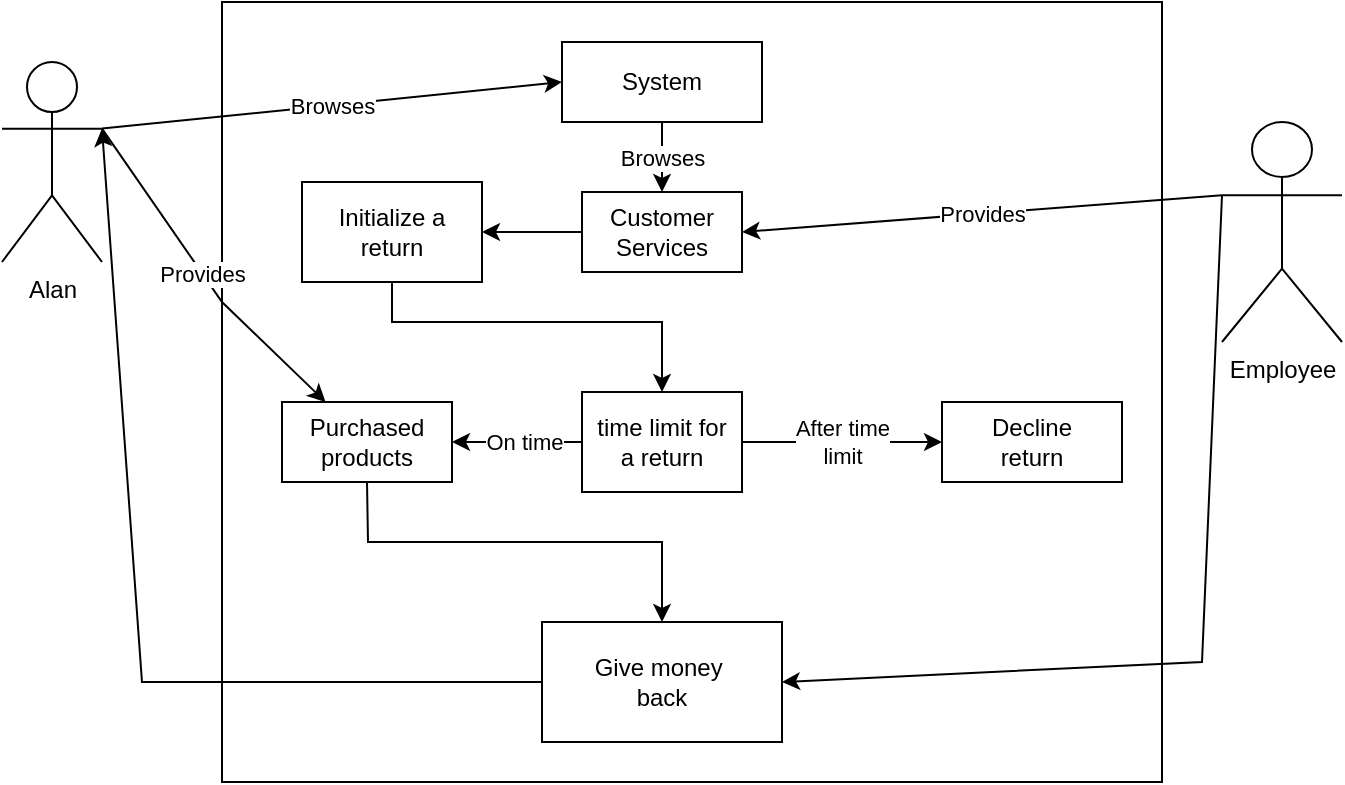<mxfile version="20.3.1" type="github">
  <diagram id="R2lEEEUBdFMjLlhIrx00" name="Page-1">
    <mxGraphModel dx="1038" dy="579" grid="1" gridSize="10" guides="1" tooltips="1" connect="1" arrows="1" fold="1" page="1" pageScale="1" pageWidth="850" pageHeight="1100" math="0" shadow="0" extFonts="Permanent Marker^https://fonts.googleapis.com/css?family=Permanent+Marker">
      <root>
        <mxCell id="0" />
        <mxCell id="1" parent="0" />
        <mxCell id="ufsUhYkp5vJnKj7_VMG8-1" value="" style="rounded=0;whiteSpace=wrap;html=1;" parent="1" vertex="1">
          <mxGeometry x="150" y="120" width="470" height="390" as="geometry" />
        </mxCell>
        <mxCell id="ufsUhYkp5vJnKj7_VMG8-2" value="Alan" style="shape=umlActor;verticalLabelPosition=bottom;verticalAlign=top;html=1;outlineConnect=0;" parent="1" vertex="1">
          <mxGeometry x="40" y="150" width="50" height="100" as="geometry" />
        </mxCell>
        <mxCell id="ufsUhYkp5vJnKj7_VMG8-3" value="System" style="rounded=0;whiteSpace=wrap;html=1;" parent="1" vertex="1">
          <mxGeometry x="320" y="140" width="100" height="40" as="geometry" />
        </mxCell>
        <mxCell id="ufsUhYkp5vJnKj7_VMG8-6" value="Browses" style="endArrow=classic;html=1;rounded=0;exitX=1;exitY=0.333;exitDx=0;exitDy=0;exitPerimeter=0;entryX=0;entryY=0.5;entryDx=0;entryDy=0;" parent="1" source="ufsUhYkp5vJnKj7_VMG8-2" target="ufsUhYkp5vJnKj7_VMG8-3" edge="1">
          <mxGeometry width="50" height="50" relative="1" as="geometry">
            <mxPoint x="180" y="200" as="sourcePoint" />
            <mxPoint x="200" y="100" as="targetPoint" />
          </mxGeometry>
        </mxCell>
        <mxCell id="ufsUhYkp5vJnKj7_VMG8-7" value="Customer&lt;br&gt;Services" style="rounded=0;whiteSpace=wrap;html=1;" parent="1" vertex="1">
          <mxGeometry x="330" y="215" width="80" height="40" as="geometry" />
        </mxCell>
        <mxCell id="ufsUhYkp5vJnKj7_VMG8-8" value="Browses" style="endArrow=classic;html=1;rounded=0;exitX=0.5;exitY=1;exitDx=0;exitDy=0;entryX=0.5;entryY=0;entryDx=0;entryDy=0;" parent="1" source="ufsUhYkp5vJnKj7_VMG8-3" target="ufsUhYkp5vJnKj7_VMG8-7" edge="1">
          <mxGeometry width="50" height="50" relative="1" as="geometry">
            <mxPoint x="480" y="200" as="sourcePoint" />
            <mxPoint x="530" y="150" as="targetPoint" />
          </mxGeometry>
        </mxCell>
        <mxCell id="ufsUhYkp5vJnKj7_VMG8-9" value="Employee" style="shape=umlActor;verticalLabelPosition=bottom;verticalAlign=top;html=1;outlineConnect=0;" parent="1" vertex="1">
          <mxGeometry x="650" y="180" width="60" height="110" as="geometry" />
        </mxCell>
        <mxCell id="ufsUhYkp5vJnKj7_VMG8-10" value="Provides" style="endArrow=classic;html=1;rounded=0;exitX=0;exitY=0.333;exitDx=0;exitDy=0;exitPerimeter=0;entryX=1;entryY=0.5;entryDx=0;entryDy=0;" parent="1" source="ufsUhYkp5vJnKj7_VMG8-9" target="ufsUhYkp5vJnKj7_VMG8-7" edge="1">
          <mxGeometry width="50" height="50" relative="1" as="geometry">
            <mxPoint x="600" y="140" as="sourcePoint" />
            <mxPoint x="600" y="80" as="targetPoint" />
          </mxGeometry>
        </mxCell>
        <mxCell id="ufsUhYkp5vJnKj7_VMG8-17" value="time limit for&lt;br&gt;a return" style="rounded=0;whiteSpace=wrap;html=1;" parent="1" vertex="1">
          <mxGeometry x="330" y="315" width="80" height="50" as="geometry" />
        </mxCell>
        <mxCell id="ufsUhYkp5vJnKj7_VMG8-18" value="Initialize a&lt;br&gt;return" style="rounded=0;whiteSpace=wrap;html=1;" parent="1" vertex="1">
          <mxGeometry x="190" y="210" width="90" height="50" as="geometry" />
        </mxCell>
        <mxCell id="ufsUhYkp5vJnKj7_VMG8-19" value="Give money&amp;nbsp;&lt;br&gt;back" style="rounded=0;whiteSpace=wrap;html=1;" parent="1" vertex="1">
          <mxGeometry x="310" y="430" width="120" height="60" as="geometry" />
        </mxCell>
        <mxCell id="ckZLK2jxGwMK_riQQfIg-6" value="" style="endArrow=classic;html=1;rounded=0;exitX=0;exitY=0.5;exitDx=0;exitDy=0;entryX=1;entryY=0.5;entryDx=0;entryDy=0;" edge="1" parent="1" source="ufsUhYkp5vJnKj7_VMG8-7" target="ufsUhYkp5vJnKj7_VMG8-18">
          <mxGeometry width="50" height="50" relative="1" as="geometry">
            <mxPoint x="70" y="380" as="sourcePoint" />
            <mxPoint x="120" y="330" as="targetPoint" />
          </mxGeometry>
        </mxCell>
        <mxCell id="ckZLK2jxGwMK_riQQfIg-7" value="" style="endArrow=classic;html=1;rounded=0;exitX=0.5;exitY=1;exitDx=0;exitDy=0;entryX=0.5;entryY=0;entryDx=0;entryDy=0;" edge="1" parent="1" source="ckZLK2jxGwMK_riQQfIg-18" target="ufsUhYkp5vJnKj7_VMG8-19">
          <mxGeometry width="50" height="50" relative="1" as="geometry">
            <mxPoint x="90" y="470" as="sourcePoint" />
            <mxPoint x="280" y="550" as="targetPoint" />
            <Array as="points">
              <mxPoint x="223" y="390" />
              <mxPoint x="370" y="390" />
            </Array>
          </mxGeometry>
        </mxCell>
        <mxCell id="ckZLK2jxGwMK_riQQfIg-11" value="" style="endArrow=classic;html=1;rounded=0;exitX=0;exitY=0.5;exitDx=0;exitDy=0;entryX=1;entryY=0.5;entryDx=0;entryDy=0;" edge="1" parent="1" source="ufsUhYkp5vJnKj7_VMG8-17" target="ckZLK2jxGwMK_riQQfIg-18">
          <mxGeometry width="50" height="50" relative="1" as="geometry">
            <mxPoint x="50" y="520" as="sourcePoint" />
            <mxPoint x="100" y="470" as="targetPoint" />
          </mxGeometry>
        </mxCell>
        <mxCell id="ckZLK2jxGwMK_riQQfIg-12" value="On time" style="edgeLabel;html=1;align=center;verticalAlign=middle;resizable=0;points=[];" vertex="1" connectable="0" parent="ckZLK2jxGwMK_riQQfIg-11">
          <mxGeometry x="0.221" y="3" relative="1" as="geometry">
            <mxPoint x="10" y="-3" as="offset" />
          </mxGeometry>
        </mxCell>
        <mxCell id="ckZLK2jxGwMK_riQQfIg-13" value="" style="endArrow=classic;html=1;rounded=0;exitX=0;exitY=0.333;exitDx=0;exitDy=0;exitPerimeter=0;entryX=1;entryY=0.5;entryDx=0;entryDy=0;" edge="1" parent="1" source="ufsUhYkp5vJnKj7_VMG8-9" target="ufsUhYkp5vJnKj7_VMG8-19">
          <mxGeometry width="50" height="50" relative="1" as="geometry">
            <mxPoint x="690" y="450" as="sourcePoint" />
            <mxPoint x="740" y="400" as="targetPoint" />
            <Array as="points">
              <mxPoint x="640" y="450" />
            </Array>
          </mxGeometry>
        </mxCell>
        <mxCell id="ckZLK2jxGwMK_riQQfIg-14" value="" style="endArrow=classic;html=1;rounded=0;entryX=1;entryY=0.333;entryDx=0;entryDy=0;entryPerimeter=0;exitX=0;exitY=0.5;exitDx=0;exitDy=0;" edge="1" parent="1" source="ufsUhYkp5vJnKj7_VMG8-19" target="ufsUhYkp5vJnKj7_VMG8-2">
          <mxGeometry width="50" height="50" relative="1" as="geometry">
            <mxPoint x="60" y="430" as="sourcePoint" />
            <mxPoint x="110" y="380" as="targetPoint" />
            <Array as="points">
              <mxPoint x="110" y="460" />
            </Array>
          </mxGeometry>
        </mxCell>
        <mxCell id="ckZLK2jxGwMK_riQQfIg-15" value="Decline&lt;br&gt;return" style="rounded=0;whiteSpace=wrap;html=1;" vertex="1" parent="1">
          <mxGeometry x="510" y="320" width="90" height="40" as="geometry" />
        </mxCell>
        <mxCell id="ckZLK2jxGwMK_riQQfIg-16" value="After time&lt;br&gt;limit" style="endArrow=classic;html=1;rounded=0;entryX=0;entryY=0.5;entryDx=0;entryDy=0;exitX=1;exitY=0.5;exitDx=0;exitDy=0;" edge="1" parent="1" source="ufsUhYkp5vJnKj7_VMG8-17" target="ckZLK2jxGwMK_riQQfIg-15">
          <mxGeometry width="50" height="50" relative="1" as="geometry">
            <mxPoint x="280" y="630" as="sourcePoint" />
            <mxPoint x="330" y="580" as="targetPoint" />
          </mxGeometry>
        </mxCell>
        <mxCell id="ckZLK2jxGwMK_riQQfIg-18" value="Purchased&lt;br&gt;products" style="rounded=0;whiteSpace=wrap;html=1;" vertex="1" parent="1">
          <mxGeometry x="180" y="320" width="85" height="40" as="geometry" />
        </mxCell>
        <mxCell id="ckZLK2jxGwMK_riQQfIg-19" value="" style="endArrow=classic;html=1;rounded=0;exitX=0.5;exitY=1;exitDx=0;exitDy=0;entryX=0.5;entryY=0;entryDx=0;entryDy=0;" edge="1" parent="1" source="ufsUhYkp5vJnKj7_VMG8-18" target="ufsUhYkp5vJnKj7_VMG8-17">
          <mxGeometry width="50" height="50" relative="1" as="geometry">
            <mxPoint x="40" y="400" as="sourcePoint" />
            <mxPoint x="90" y="350" as="targetPoint" />
            <Array as="points">
              <mxPoint x="235" y="280" />
              <mxPoint x="370" y="280" />
            </Array>
          </mxGeometry>
        </mxCell>
        <mxCell id="ckZLK2jxGwMK_riQQfIg-20" value="Provides" style="endArrow=classic;html=1;rounded=0;exitX=1;exitY=0.333;exitDx=0;exitDy=0;exitPerimeter=0;" edge="1" parent="1" source="ufsUhYkp5vJnKj7_VMG8-2" target="ckZLK2jxGwMK_riQQfIg-18">
          <mxGeometry width="50" height="50" relative="1" as="geometry">
            <mxPoint x="40" y="400" as="sourcePoint" />
            <mxPoint x="50" y="370" as="targetPoint" />
            <Array as="points">
              <mxPoint x="150" y="270" />
            </Array>
          </mxGeometry>
        </mxCell>
      </root>
    </mxGraphModel>
  </diagram>
</mxfile>
